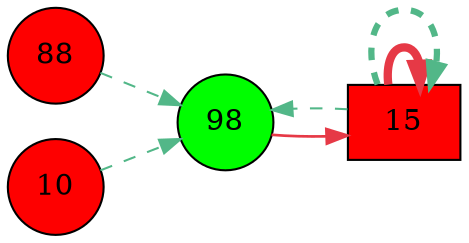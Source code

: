 digraph G{
rankdir=LR;
88 [style=filled, shape=circle, fillcolor="#fe0000", label="88"];
98 [style=filled, shape=circle, fillcolor="#00fe00", label="98"];
10 [style=filled, shape=circle, fillcolor="#fe0000", label="10"];
15 [style=filled, shape=box, fillcolor="#fe0000", label="15"];
15 -> 15 [color="#e63946",penwidth=4.00];
98 -> 15 [color="#e63946",penwidth=1.29];
15 -> 98 [color="#52b788",style=dashed,penwidth=0.99];
88 -> 98 [color="#52b788",style=dashed,penwidth=0.99];
10 -> 98 [color="#52b788",style=dashed,penwidth=0.99];
15 -> 15 [color="#52b788",style=dashed,penwidth=3.00];
}